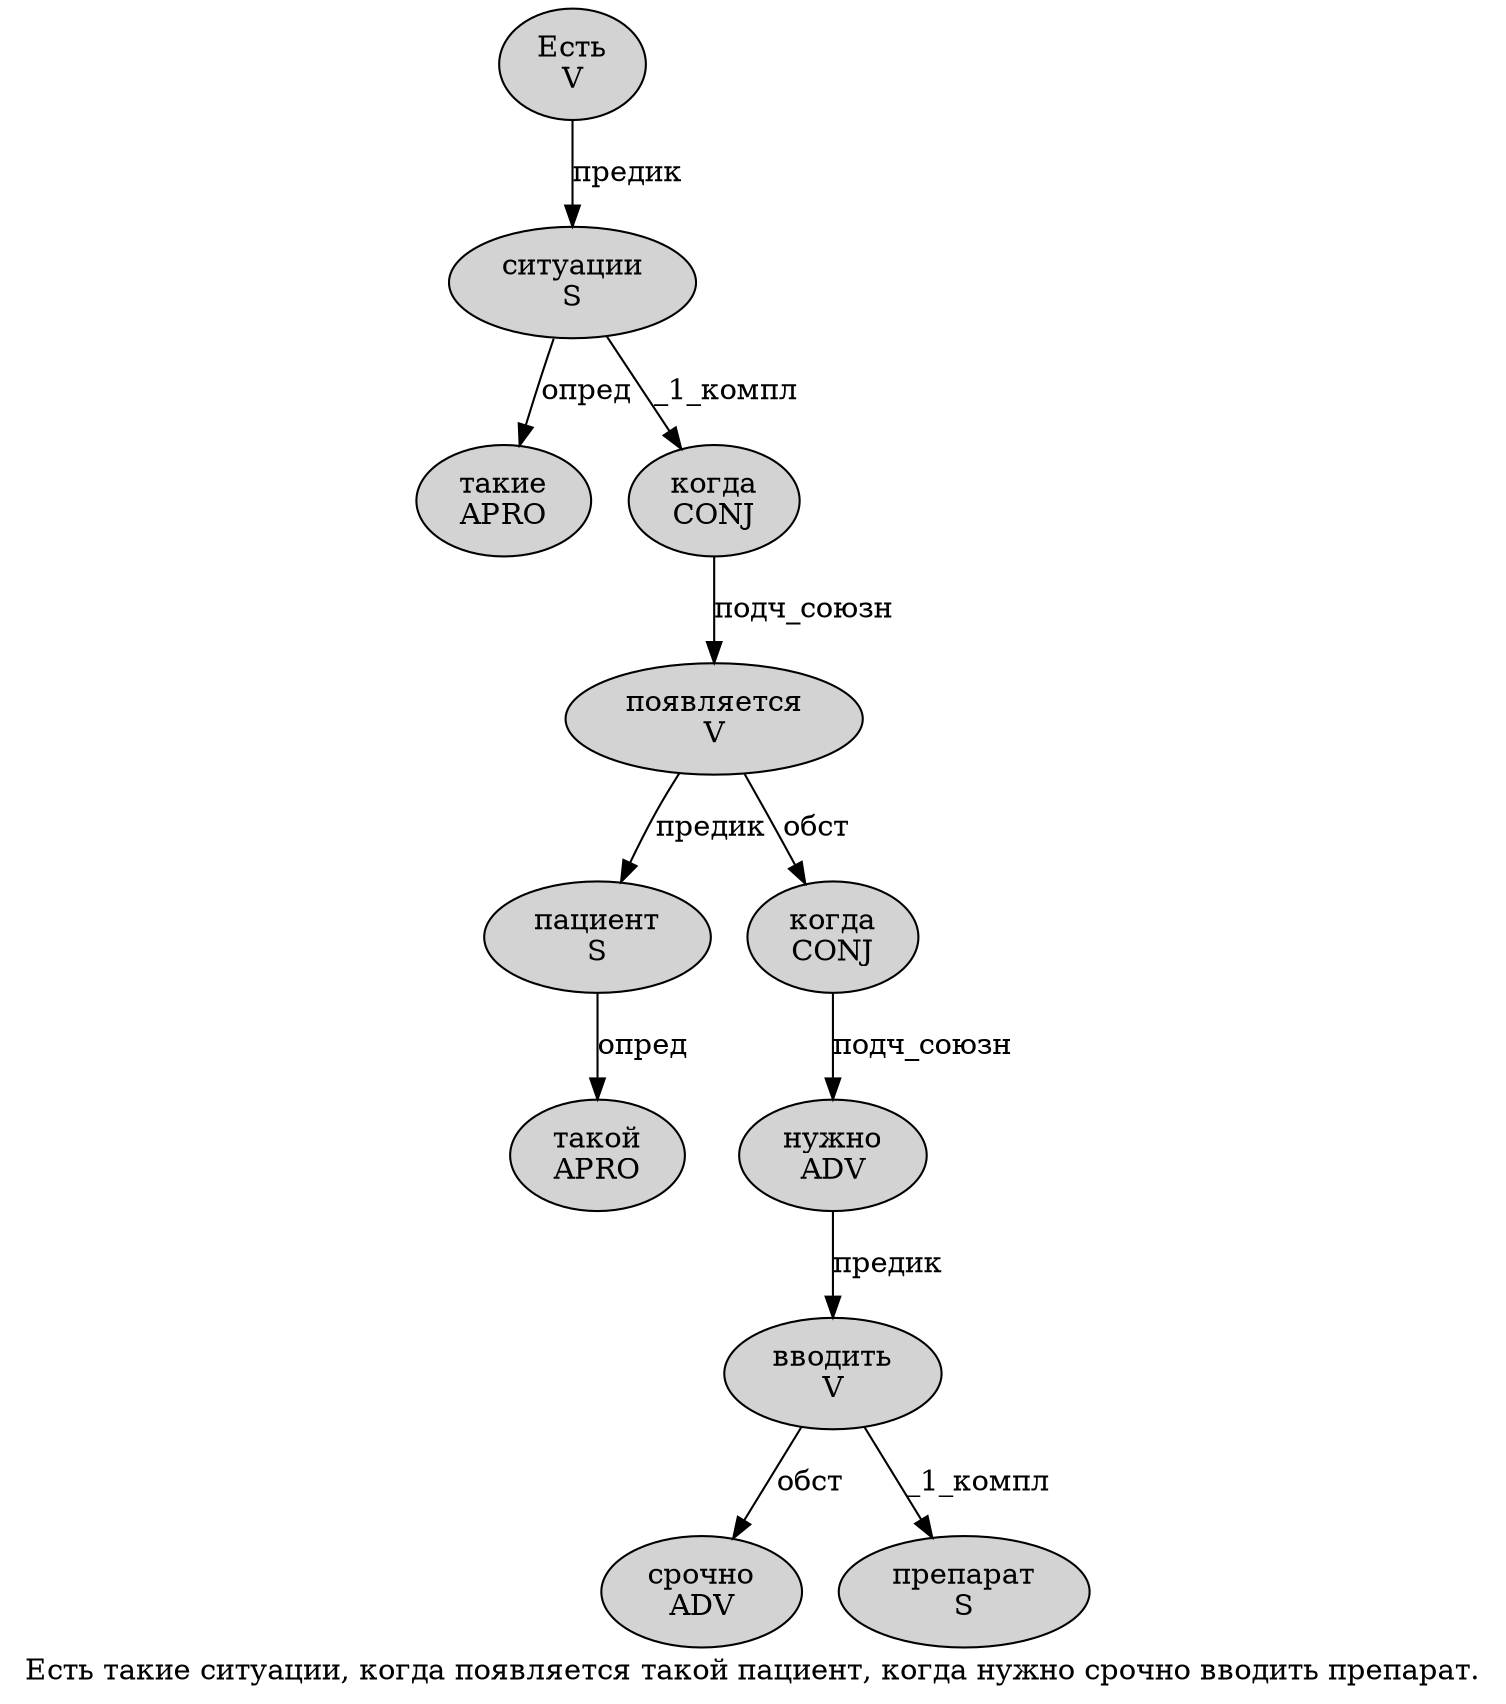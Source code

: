 digraph SENTENCE_529 {
	graph [label="Есть такие ситуации, когда появляется такой пациент, когда нужно срочно вводить препарат."]
	node [style=filled]
		0 [label="Есть
V" color="" fillcolor=lightgray penwidth=1 shape=ellipse]
		1 [label="такие
APRO" color="" fillcolor=lightgray penwidth=1 shape=ellipse]
		2 [label="ситуации
S" color="" fillcolor=lightgray penwidth=1 shape=ellipse]
		4 [label="когда
CONJ" color="" fillcolor=lightgray penwidth=1 shape=ellipse]
		5 [label="появляется
V" color="" fillcolor=lightgray penwidth=1 shape=ellipse]
		6 [label="такой
APRO" color="" fillcolor=lightgray penwidth=1 shape=ellipse]
		7 [label="пациент
S" color="" fillcolor=lightgray penwidth=1 shape=ellipse]
		9 [label="когда
CONJ" color="" fillcolor=lightgray penwidth=1 shape=ellipse]
		10 [label="нужно
ADV" color="" fillcolor=lightgray penwidth=1 shape=ellipse]
		11 [label="срочно
ADV" color="" fillcolor=lightgray penwidth=1 shape=ellipse]
		12 [label="вводить
V" color="" fillcolor=lightgray penwidth=1 shape=ellipse]
		13 [label="препарат
S" color="" fillcolor=lightgray penwidth=1 shape=ellipse]
			2 -> 1 [label="опред"]
			2 -> 4 [label="_1_компл"]
			7 -> 6 [label="опред"]
			5 -> 7 [label="предик"]
			5 -> 9 [label="обст"]
			0 -> 2 [label="предик"]
			4 -> 5 [label="подч_союзн"]
			9 -> 10 [label="подч_союзн"]
			10 -> 12 [label="предик"]
			12 -> 11 [label="обст"]
			12 -> 13 [label="_1_компл"]
}